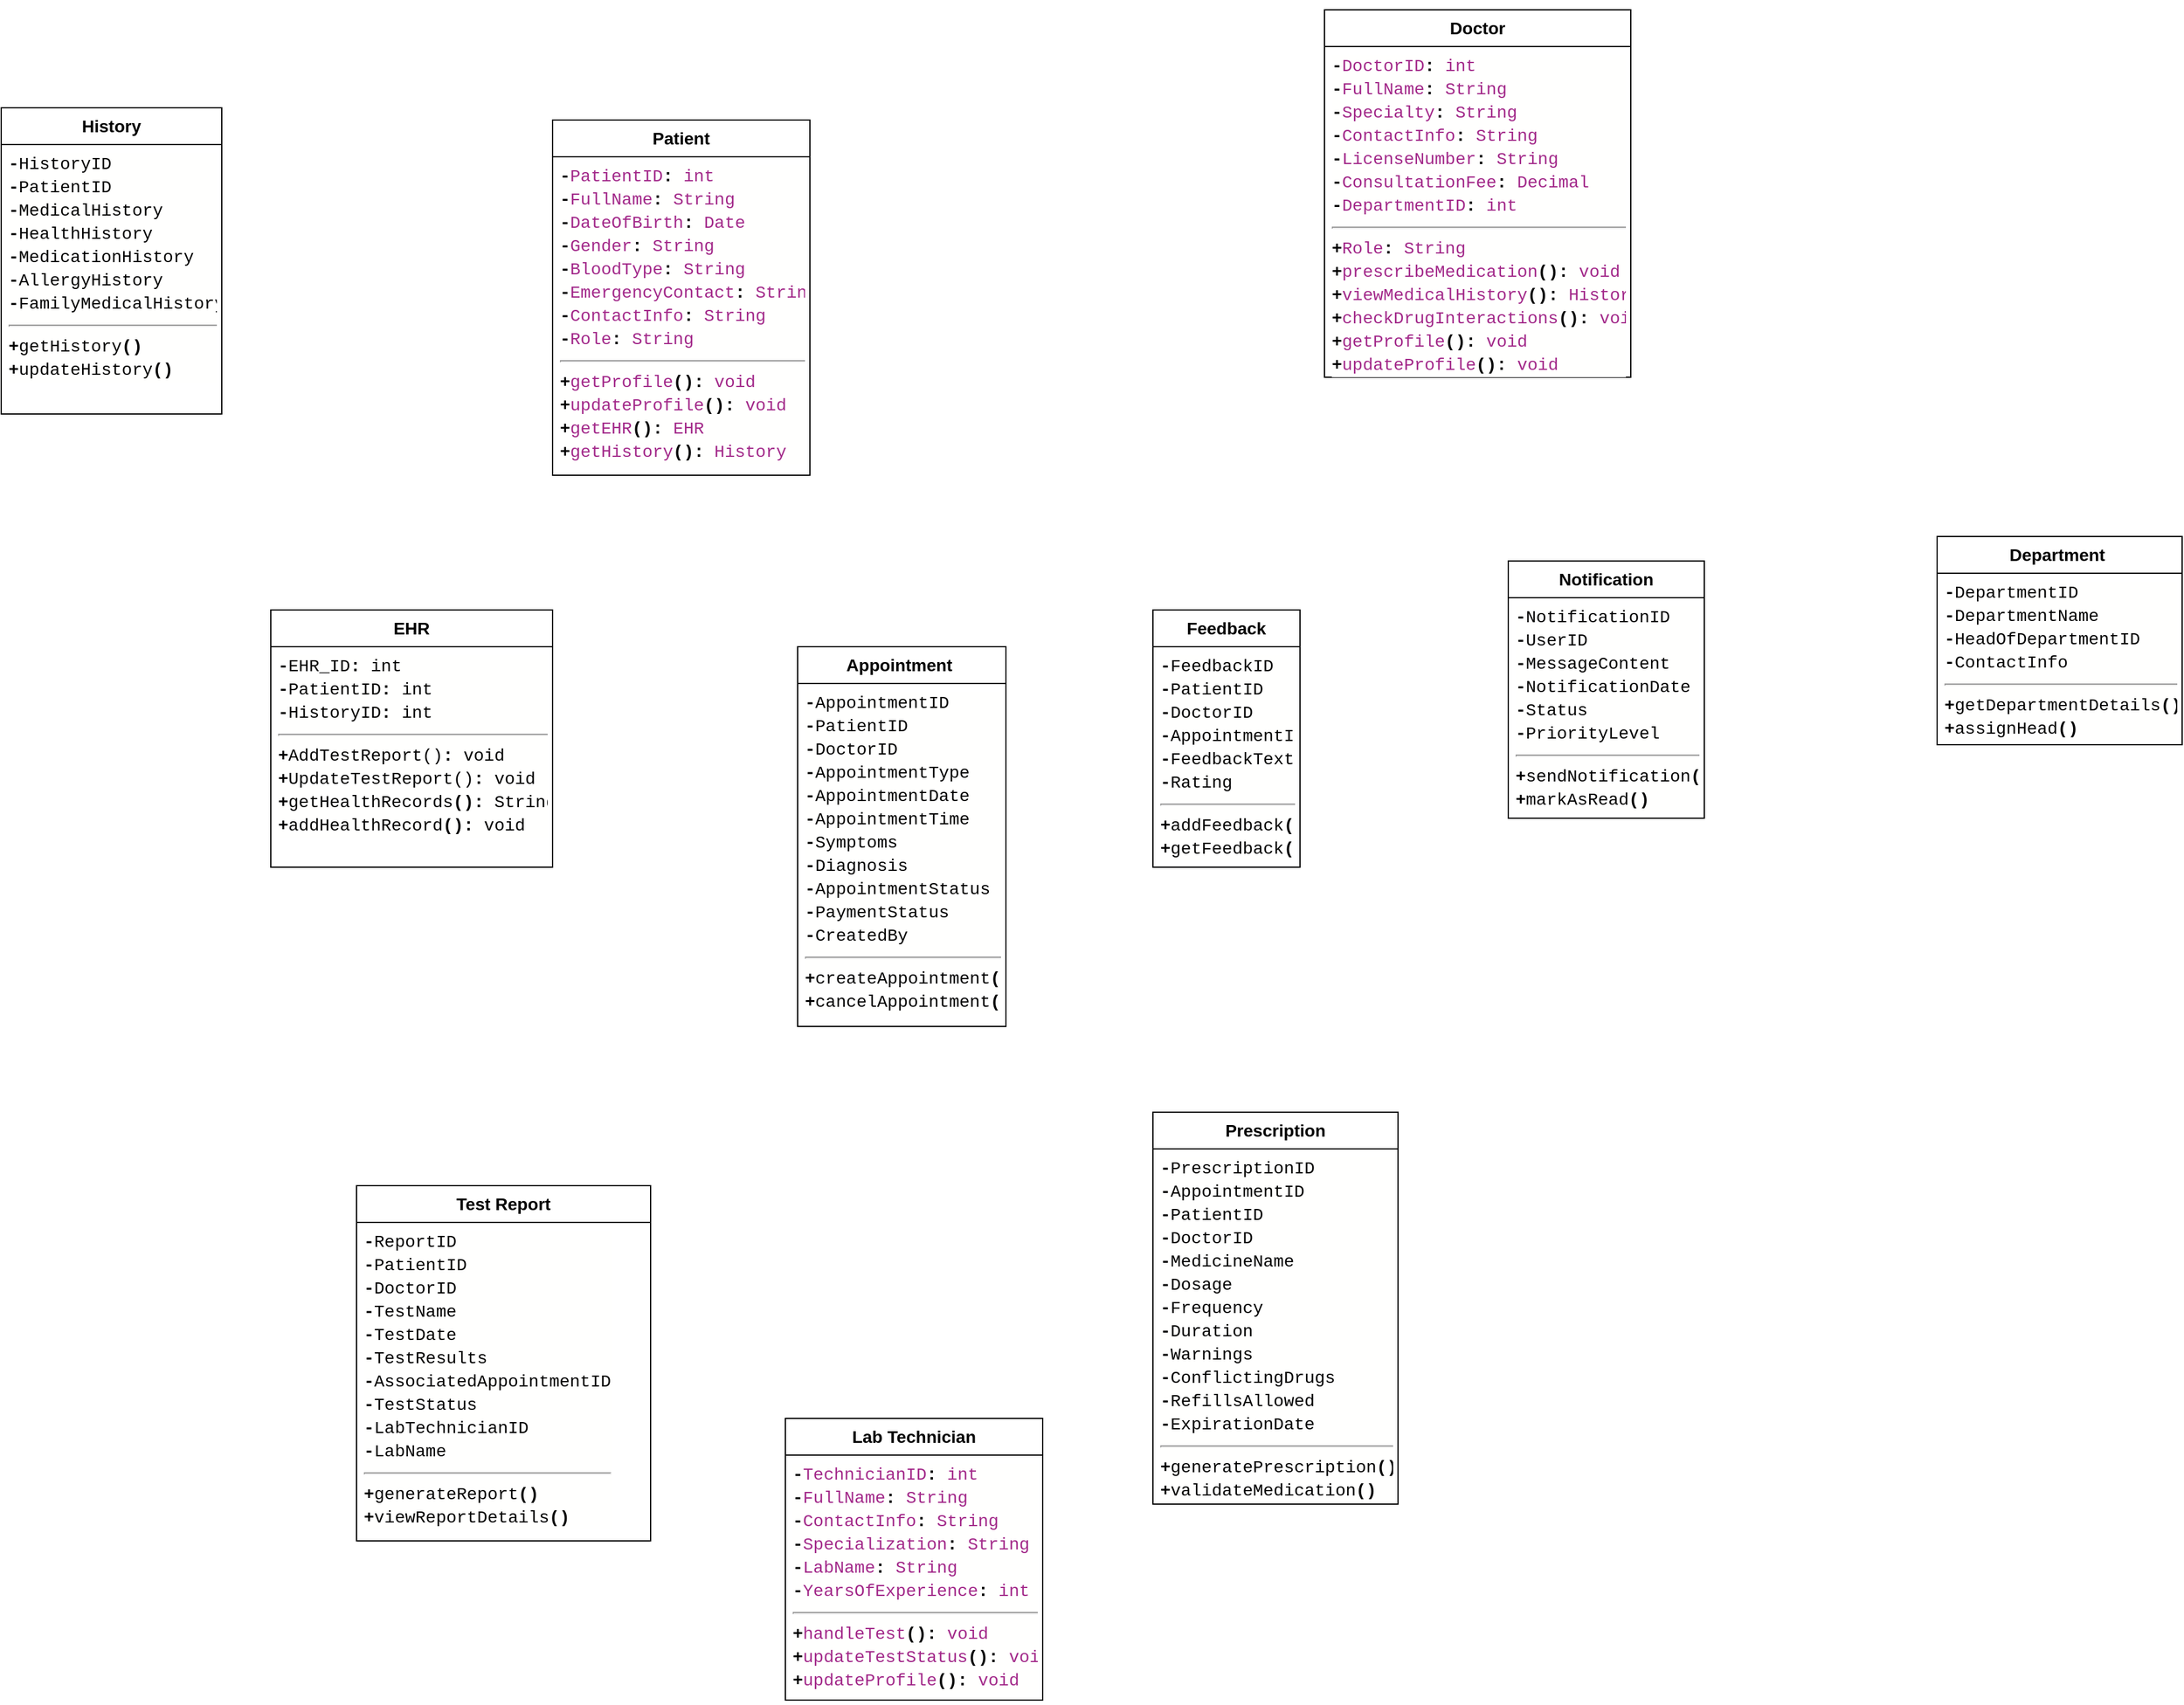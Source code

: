 <mxfile version="25.0.1">
  <diagram id="C5RBs43oDa-KdzZeNtuy" name="Page-1">
    <mxGraphModel dx="1050" dy="574" grid="1" gridSize="10" guides="1" tooltips="1" connect="1" arrows="1" fold="1" page="1" pageScale="1" pageWidth="3300" pageHeight="4681" math="0" shadow="0">
      <root>
        <mxCell id="WIyWlLk6GJQsqaUBKTNV-0" />
        <mxCell id="WIyWlLk6GJQsqaUBKTNV-1" parent="WIyWlLk6GJQsqaUBKTNV-0" />
        <mxCell id="3bDkZ6XuROaeYBq_H3r6-7" value="&lt;h3&gt;Doctor&lt;/h3&gt;" style="swimlane;fontStyle=0;childLayout=stackLayout;horizontal=1;startSize=30;horizontalStack=0;resizeParent=1;resizeParentMax=0;resizeLast=0;collapsible=1;marginBottom=0;whiteSpace=wrap;html=1;" vertex="1" parent="WIyWlLk6GJQsqaUBKTNV-1">
          <mxGeometry x="1290" y="610" width="250" height="300" as="geometry" />
        </mxCell>
        <mxCell id="3bDkZ6XuROaeYBq_H3r6-10" value="&lt;div style=&quot;background-color: rgb(255, 255, 254); font-family: Consolas, &amp;quot;Courier New&amp;quot;, monospace; font-size: 14px; line-height: 19px; white-space: pre;&quot;&gt;&lt;div style=&quot;line-height: 19px;&quot;&gt;&lt;div style=&quot;line-height: 19px;&quot;&gt;&lt;div&gt;&lt;span style=&quot;font-weight: bold;&quot;&gt;-&lt;/span&gt;&lt;span style=&quot;color: #a22889;&quot;&gt;DoctorID&lt;/span&gt;&lt;span style=&quot;font-weight: bold;&quot;&gt;:&lt;/span&gt; &lt;span style=&quot;color: #a22889;&quot;&gt;int&lt;/span&gt;&lt;/div&gt;&lt;div&gt;&lt;span style=&quot;font-weight: bold;&quot;&gt;-&lt;/span&gt;&lt;span style=&quot;color: #a22889;&quot;&gt;FullName&lt;/span&gt;&lt;span style=&quot;font-weight: bold;&quot;&gt;:&lt;/span&gt; &lt;span style=&quot;color: #a22889;&quot;&gt;String&lt;/span&gt;&lt;/div&gt;&lt;div&gt;&lt;span style=&quot;font-weight: bold;&quot;&gt;-&lt;/span&gt;&lt;span style=&quot;color: #a22889;&quot;&gt;Specialty&lt;/span&gt;&lt;span style=&quot;font-weight: bold;&quot;&gt;:&lt;/span&gt; &lt;span style=&quot;color: #a22889;&quot;&gt;String&lt;/span&gt;&lt;/div&gt;&lt;div&gt;&lt;span style=&quot;font-weight: bold;&quot;&gt;-&lt;/span&gt;&lt;span style=&quot;color: #a22889;&quot;&gt;ContactInfo&lt;/span&gt;&lt;span style=&quot;font-weight: bold;&quot;&gt;:&lt;/span&gt; &lt;span style=&quot;color: #a22889;&quot;&gt;String&lt;/span&gt;&lt;/div&gt;&lt;div&gt;&lt;span style=&quot;font-weight: bold;&quot;&gt;-&lt;/span&gt;&lt;span style=&quot;color: #a22889;&quot;&gt;LicenseNumber&lt;/span&gt;&lt;span style=&quot;font-weight: bold;&quot;&gt;:&lt;/span&gt; &lt;span style=&quot;color: #a22889;&quot;&gt;String&lt;/span&gt;&lt;/div&gt;&lt;div&gt;&lt;span style=&quot;font-weight: bold;&quot;&gt;-&lt;/span&gt;&lt;span style=&quot;color: #a22889;&quot;&gt;ConsultationFee&lt;/span&gt;&lt;span style=&quot;font-weight: bold;&quot;&gt;:&lt;/span&gt; &lt;span style=&quot;color: #a22889;&quot;&gt;Decimal&lt;/span&gt;&lt;/div&gt;&lt;div&gt;&lt;span style=&quot;font-weight: bold;&quot;&gt;-&lt;/span&gt;&lt;span style=&quot;color: #a22889;&quot;&gt;DepartmentID&lt;/span&gt;&lt;span style=&quot;font-weight: bold;&quot;&gt;:&lt;/span&gt; &lt;span style=&quot;color: #a22889;&quot;&gt;int&lt;/span&gt;&lt;/div&gt;&lt;hr&gt;&lt;div&gt;&lt;span style=&quot;font-weight: bold;&quot;&gt;+&lt;/span&gt;&lt;span style=&quot;color: #a22889;&quot;&gt;Role&lt;/span&gt;&lt;span style=&quot;font-weight: bold;&quot;&gt;:&lt;/span&gt; &lt;span style=&quot;color: #a22889;&quot;&gt;String&lt;/span&gt;&lt;/div&gt;&lt;div&gt;&lt;span style=&quot;font-weight: bold;&quot;&gt;+&lt;/span&gt;&lt;span style=&quot;color: #a22889;&quot;&gt;prescribeMedication&lt;/span&gt;&lt;span style=&quot;font-weight: bold;&quot;&gt;():&lt;/span&gt; &lt;span style=&quot;color: #a22889;&quot;&gt;void&lt;/span&gt;&lt;/div&gt;&lt;div&gt;&lt;span style=&quot;font-weight: bold;&quot;&gt;+&lt;/span&gt;&lt;span style=&quot;color: #a22889;&quot;&gt;viewMedicalHistory&lt;/span&gt;&lt;span style=&quot;font-weight: bold;&quot;&gt;():&lt;/span&gt; &lt;span style=&quot;color: #a22889;&quot;&gt;History&lt;/span&gt;&lt;/div&gt;&lt;div&gt;&lt;span style=&quot;font-weight: bold;&quot;&gt;+&lt;/span&gt;&lt;span style=&quot;color: #a22889;&quot;&gt;checkDrugInteractions&lt;/span&gt;&lt;span style=&quot;font-weight: bold;&quot;&gt;():&lt;/span&gt; &lt;span style=&quot;color: #a22889;&quot;&gt;void&lt;/span&gt;&lt;/div&gt;&lt;div&gt;&lt;span style=&quot;font-weight: bold;&quot;&gt;+&lt;/span&gt;&lt;span style=&quot;color: #a22889;&quot;&gt;getProfile&lt;/span&gt;&lt;span style=&quot;font-weight: bold;&quot;&gt;():&lt;/span&gt; &lt;span style=&quot;color: #a22889;&quot;&gt;void&lt;/span&gt;&lt;/div&gt;&lt;div&gt;&lt;span style=&quot;font-weight: bold;&quot;&gt;+&lt;/span&gt;&lt;span style=&quot;color: #a22889;&quot;&gt;updateProfile&lt;/span&gt;&lt;span style=&quot;font-weight: bold;&quot;&gt;():&lt;/span&gt; &lt;span style=&quot;color: #a22889;&quot;&gt;void&lt;/span&gt;&lt;/div&gt;&lt;/div&gt;&lt;/div&gt;&lt;/div&gt;" style="text;strokeColor=none;fillColor=none;align=left;verticalAlign=top;spacingLeft=4;spacingRight=4;overflow=hidden;points=[[0,0.5],[1,0.5]];portConstraint=eastwest;rotatable=0;whiteSpace=wrap;html=1;" vertex="1" parent="3bDkZ6XuROaeYBq_H3r6-7">
          <mxGeometry y="30" width="250" height="270" as="geometry" />
        </mxCell>
        <mxCell id="3bDkZ6XuROaeYBq_H3r6-19" value="&lt;h3&gt;Patient&lt;/h3&gt;" style="swimlane;fontStyle=0;childLayout=stackLayout;horizontal=1;startSize=30;horizontalStack=0;resizeParent=1;resizeParentMax=0;resizeLast=0;collapsible=1;marginBottom=0;whiteSpace=wrap;html=1;" vertex="1" parent="WIyWlLk6GJQsqaUBKTNV-1">
          <mxGeometry x="660" y="700" width="210" height="290" as="geometry" />
        </mxCell>
        <mxCell id="3bDkZ6XuROaeYBq_H3r6-20" value="&lt;div style=&quot;background-color: rgb(255, 255, 254); font-family: Consolas, &amp;quot;Courier New&amp;quot;, monospace; font-size: 14px; line-height: 19px; white-space: pre;&quot;&gt;&lt;div style=&quot;line-height: 19px;&quot;&gt;&lt;div style=&quot;line-height: 19px;&quot;&gt;&lt;div style=&quot;line-height: 19px;&quot;&gt;&lt;div&gt;&lt;span style=&quot;font-weight: bold;&quot;&gt;-&lt;/span&gt;&lt;span style=&quot;color: #a22889;&quot;&gt;PatientID&lt;/span&gt;&lt;span style=&quot;font-weight: bold;&quot;&gt;:&lt;/span&gt; &lt;span style=&quot;color: #a22889;&quot;&gt;int&lt;/span&gt;&lt;/div&gt;&lt;div&gt;&lt;span style=&quot;font-weight: bold;&quot;&gt;-&lt;/span&gt;&lt;span style=&quot;color: #a22889;&quot;&gt;FullName&lt;/span&gt;&lt;span style=&quot;font-weight: bold;&quot;&gt;:&lt;/span&gt; &lt;span style=&quot;color: #a22889;&quot;&gt;String&lt;/span&gt;&lt;/div&gt;&lt;div&gt;&lt;span style=&quot;font-weight: bold;&quot;&gt;-&lt;/span&gt;&lt;span style=&quot;color: #a22889;&quot;&gt;DateOfBirth&lt;/span&gt;&lt;span style=&quot;font-weight: bold;&quot;&gt;:&lt;/span&gt; &lt;span style=&quot;color: #a22889;&quot;&gt;Date&lt;/span&gt;&lt;/div&gt;&lt;div&gt;&lt;span style=&quot;font-weight: bold;&quot;&gt;-&lt;/span&gt;&lt;span style=&quot;color: #a22889;&quot;&gt;Gender&lt;/span&gt;&lt;span style=&quot;font-weight: bold;&quot;&gt;:&lt;/span&gt; &lt;span style=&quot;color: #a22889;&quot;&gt;String&lt;/span&gt;&lt;/div&gt;&lt;div&gt;&lt;span style=&quot;font-weight: bold;&quot;&gt;-&lt;/span&gt;&lt;span style=&quot;color: #a22889;&quot;&gt;BloodType&lt;/span&gt;&lt;span style=&quot;font-weight: bold;&quot;&gt;:&lt;/span&gt; &lt;span style=&quot;color: #a22889;&quot;&gt;String&lt;/span&gt;&lt;/div&gt;&lt;div&gt;&lt;span style=&quot;font-weight: bold;&quot;&gt;-&lt;/span&gt;&lt;span style=&quot;color: #a22889;&quot;&gt;EmergencyContact&lt;/span&gt;&lt;span style=&quot;font-weight: bold;&quot;&gt;:&lt;/span&gt; &lt;span style=&quot;color: #a22889;&quot;&gt;String&lt;/span&gt;&lt;/div&gt;&lt;div&gt;&lt;span style=&quot;font-weight: bold;&quot;&gt;-&lt;/span&gt;&lt;span style=&quot;color: #a22889;&quot;&gt;ContactInfo&lt;/span&gt;&lt;span style=&quot;font-weight: bold;&quot;&gt;:&lt;/span&gt; &lt;span style=&quot;color: #a22889;&quot;&gt;String&lt;/span&gt;&lt;/div&gt;&lt;div&gt;&lt;span style=&quot;font-weight: bold;&quot;&gt;-&lt;/span&gt;&lt;span style=&quot;color: #a22889;&quot;&gt;Role&lt;/span&gt;&lt;span style=&quot;font-weight: bold;&quot;&gt;:&lt;/span&gt; &lt;span style=&quot;color: #a22889;&quot;&gt;String&lt;/span&gt;&lt;/div&gt;&lt;hr&gt;&lt;div&gt;&lt;span style=&quot;font-weight: bold;&quot;&gt;+&lt;/span&gt;&lt;span style=&quot;color: #a22889;&quot;&gt;getProfile&lt;/span&gt;&lt;span style=&quot;font-weight: bold;&quot;&gt;():&lt;/span&gt; &lt;span style=&quot;color: #a22889;&quot;&gt;void&lt;/span&gt;&lt;/div&gt;&lt;div&gt;&lt;span style=&quot;font-weight: bold;&quot;&gt;+&lt;/span&gt;&lt;span style=&quot;color: #a22889;&quot;&gt;updateProfile&lt;/span&gt;&lt;span style=&quot;font-weight: bold;&quot;&gt;():&lt;/span&gt; &lt;span style=&quot;color: #a22889;&quot;&gt;void&lt;/span&gt;&lt;/div&gt;&lt;div&gt;&lt;span style=&quot;font-weight: bold;&quot;&gt;+&lt;/span&gt;&lt;span style=&quot;color: #a22889;&quot;&gt;getEHR&lt;/span&gt;&lt;span style=&quot;font-weight: bold;&quot;&gt;():&lt;/span&gt; &lt;span style=&quot;color: #a22889;&quot;&gt;EHR&lt;/span&gt;&lt;/div&gt;&lt;div&gt;&lt;span style=&quot;font-weight: bold;&quot;&gt;+&lt;/span&gt;&lt;span style=&quot;color: #a22889;&quot;&gt;getHistory&lt;/span&gt;&lt;span style=&quot;font-weight: bold;&quot;&gt;():&lt;/span&gt; &lt;span style=&quot;color: #a22889;&quot;&gt;History&lt;/span&gt;&lt;/div&gt;&lt;/div&gt;&lt;/div&gt;&lt;/div&gt;&lt;/div&gt;" style="text;strokeColor=none;fillColor=none;align=left;verticalAlign=top;spacingLeft=4;spacingRight=4;overflow=hidden;points=[[0,0.5],[1,0.5]];portConstraint=eastwest;rotatable=0;whiteSpace=wrap;html=1;" vertex="1" parent="3bDkZ6XuROaeYBq_H3r6-19">
          <mxGeometry y="30" width="210" height="260" as="geometry" />
        </mxCell>
        <mxCell id="3bDkZ6XuROaeYBq_H3r6-21" value="&lt;h3&gt;Appointment&amp;nbsp;&lt;/h3&gt;" style="swimlane;fontStyle=0;childLayout=stackLayout;horizontal=1;startSize=30;horizontalStack=0;resizeParent=1;resizeParentMax=0;resizeLast=0;collapsible=1;marginBottom=0;whiteSpace=wrap;html=1;" vertex="1" parent="WIyWlLk6GJQsqaUBKTNV-1">
          <mxGeometry x="860" y="1130" width="170" height="310" as="geometry" />
        </mxCell>
        <mxCell id="3bDkZ6XuROaeYBq_H3r6-22" value="&lt;div style=&quot;background-color: rgb(255, 255, 254); font-family: Consolas, &amp;quot;Courier New&amp;quot;, monospace; font-size: 14px; line-height: 19px; white-space: pre;&quot;&gt;&lt;div style=&quot;line-height: 19px;&quot;&gt;&lt;div style=&quot;line-height: 19px;&quot;&gt;&lt;div&gt;&lt;span style=&quot;font-weight: bold;&quot;&gt;-&lt;/span&gt;AppointmentID&lt;/div&gt;&lt;div&gt;&lt;span style=&quot;font-weight: bold;&quot;&gt;-&lt;/span&gt;PatientID&lt;/div&gt;&lt;div&gt;&lt;span style=&quot;font-weight: bold;&quot;&gt;-&lt;/span&gt;DoctorID&lt;/div&gt;&lt;div&gt;&lt;span style=&quot;font-weight: bold;&quot;&gt;-&lt;/span&gt;AppointmentType&lt;/div&gt;&lt;div&gt;&lt;span style=&quot;font-weight: bold;&quot;&gt;-&lt;/span&gt;AppointmentDate&lt;/div&gt;&lt;div&gt;&lt;span style=&quot;font-weight: bold;&quot;&gt;-&lt;/span&gt;AppointmentTime&lt;/div&gt;&lt;div&gt;&lt;span style=&quot;font-weight: bold;&quot;&gt;-&lt;/span&gt;Symptoms&lt;/div&gt;&lt;div&gt;&lt;span style=&quot;font-weight: bold;&quot;&gt;-&lt;/span&gt;Diagnosis&lt;/div&gt;&lt;div&gt;&lt;span style=&quot;font-weight: bold;&quot;&gt;-&lt;/span&gt;AppointmentStatus&lt;/div&gt;&lt;div&gt;&lt;span style=&quot;font-weight: bold;&quot;&gt;-&lt;/span&gt;PaymentStatus&lt;/div&gt;&lt;div&gt;&lt;span style=&quot;font-weight: bold;&quot;&gt;-&lt;/span&gt;CreatedBy&lt;/div&gt;&lt;hr&gt;&lt;div&gt;&lt;span style=&quot;font-weight: bold;&quot;&gt;+&lt;/span&gt;createAppointment&lt;span style=&quot;font-weight: bold;&quot;&gt;()&lt;/span&gt;&lt;/div&gt;&lt;div&gt;&lt;span style=&quot;font-weight: bold;&quot;&gt;+&lt;/span&gt;cancelAppointment&lt;span style=&quot;font-weight: bold;&quot;&gt;()&lt;/span&gt;&lt;/div&gt;&lt;/div&gt;&lt;/div&gt;&lt;/div&gt;" style="text;strokeColor=none;fillColor=none;align=left;verticalAlign=top;spacingLeft=4;spacingRight=4;overflow=hidden;points=[[0,0.5],[1,0.5]];portConstraint=eastwest;rotatable=0;whiteSpace=wrap;html=1;" vertex="1" parent="3bDkZ6XuROaeYBq_H3r6-21">
          <mxGeometry y="30" width="170" height="280" as="geometry" />
        </mxCell>
        <mxCell id="3bDkZ6XuROaeYBq_H3r6-23" value="&lt;h3&gt;&lt;b&gt;Prescription&lt;/b&gt;&lt;/h3&gt;" style="swimlane;fontStyle=0;childLayout=stackLayout;horizontal=1;startSize=30;horizontalStack=0;resizeParent=1;resizeParentMax=0;resizeLast=0;collapsible=1;marginBottom=0;whiteSpace=wrap;html=1;" vertex="1" parent="WIyWlLk6GJQsqaUBKTNV-1">
          <mxGeometry x="1150" y="1510" width="200" height="320" as="geometry" />
        </mxCell>
        <mxCell id="3bDkZ6XuROaeYBq_H3r6-24" value="&lt;div style=&quot;background-color: rgb(255, 255, 254); font-family: Consolas, &amp;quot;Courier New&amp;quot;, monospace; font-size: 14px; line-height: 19px; white-space: pre;&quot;&gt;&lt;div style=&quot;line-height: 19px;&quot;&gt;&lt;div style=&quot;line-height: 19px;&quot;&gt;&lt;div&gt;&lt;span style=&quot;font-weight: bold;&quot;&gt;-&lt;/span&gt;PrescriptionID&lt;/div&gt;&lt;div&gt;&lt;span style=&quot;font-weight: bold;&quot;&gt;-&lt;/span&gt;AppointmentID&lt;/div&gt;&lt;div&gt;&lt;span style=&quot;font-weight: bold;&quot;&gt;-&lt;/span&gt;PatientID&lt;/div&gt;&lt;div&gt;&lt;span style=&quot;font-weight: bold;&quot;&gt;-&lt;/span&gt;DoctorID&lt;/div&gt;&lt;div&gt;&lt;span style=&quot;font-weight: bold;&quot;&gt;-&lt;/span&gt;MedicineName&lt;/div&gt;&lt;div&gt;&lt;span style=&quot;font-weight: bold;&quot;&gt;-&lt;/span&gt;Dosage&lt;/div&gt;&lt;div&gt;&lt;span style=&quot;font-weight: bold;&quot;&gt;-&lt;/span&gt;Frequency&lt;/div&gt;&lt;div&gt;&lt;span style=&quot;font-weight: bold;&quot;&gt;-&lt;/span&gt;Duration&lt;/div&gt;&lt;div&gt;&lt;span style=&quot;font-weight: bold;&quot;&gt;-&lt;/span&gt;Warnings&lt;/div&gt;&lt;div&gt;&lt;span style=&quot;font-weight: bold;&quot;&gt;-&lt;/span&gt;ConflictingDrugs&lt;/div&gt;&lt;div&gt;&lt;span style=&quot;font-weight: bold;&quot;&gt;-&lt;/span&gt;RefillsAllowed&lt;/div&gt;&lt;div&gt;&lt;span style=&quot;font-weight: bold;&quot;&gt;-&lt;/span&gt;ExpirationDate&lt;/div&gt;&lt;hr&gt;&lt;div&gt;&lt;span style=&quot;font-weight: bold;&quot;&gt;+&lt;/span&gt;generatePrescription&lt;span style=&quot;font-weight: bold;&quot;&gt;()&lt;/span&gt;&lt;/div&gt;&lt;div&gt;&lt;span style=&quot;font-weight: bold;&quot;&gt;+&lt;/span&gt;validateMedication&lt;span style=&quot;font-weight: bold;&quot;&gt;()&lt;/span&gt;&lt;/div&gt;&lt;/div&gt;&lt;/div&gt;&lt;/div&gt;" style="text;strokeColor=none;fillColor=none;align=left;verticalAlign=top;spacingLeft=4;spacingRight=4;overflow=hidden;points=[[0,0.5],[1,0.5]];portConstraint=eastwest;rotatable=0;whiteSpace=wrap;html=1;" vertex="1" parent="3bDkZ6XuROaeYBq_H3r6-23">
          <mxGeometry y="30" width="200" height="290" as="geometry" />
        </mxCell>
        <mxCell id="3bDkZ6XuROaeYBq_H3r6-27" value="&lt;h3&gt;Lab Technician&lt;/h3&gt;" style="swimlane;fontStyle=0;childLayout=stackLayout;horizontal=1;startSize=30;horizontalStack=0;resizeParent=1;resizeParentMax=0;resizeLast=0;collapsible=1;marginBottom=0;whiteSpace=wrap;html=1;" vertex="1" parent="WIyWlLk6GJQsqaUBKTNV-1">
          <mxGeometry x="850" y="1760" width="210" height="230" as="geometry" />
        </mxCell>
        <mxCell id="3bDkZ6XuROaeYBq_H3r6-28" value="&lt;div style=&quot;background-color: rgb(255, 255, 254); font-family: Consolas, &amp;quot;Courier New&amp;quot;, monospace; font-size: 14px; line-height: 19px; white-space: pre;&quot;&gt;&lt;div style=&quot;line-height: 19px;&quot;&gt;&lt;div style=&quot;line-height: 19px;&quot;&gt;&lt;div style=&quot;line-height: 19px;&quot;&gt;&lt;div style=&quot;line-height: 19px;&quot;&gt;&lt;div&gt;&lt;span style=&quot;font-weight: bold;&quot;&gt;-&lt;/span&gt;&lt;span style=&quot;color: #a22889;&quot;&gt;TechnicianID&lt;/span&gt;&lt;span style=&quot;font-weight: bold;&quot;&gt;:&lt;/span&gt; &lt;span style=&quot;color: #a22889;&quot;&gt;int&lt;/span&gt;&lt;/div&gt;&lt;div&gt;&lt;span style=&quot;font-weight: bold;&quot;&gt;-&lt;/span&gt;&lt;span style=&quot;color: #a22889;&quot;&gt;FullName&lt;/span&gt;&lt;span style=&quot;font-weight: bold;&quot;&gt;:&lt;/span&gt; &lt;span style=&quot;color: #a22889;&quot;&gt;String&lt;/span&gt;&lt;/div&gt;&lt;div&gt;&lt;span style=&quot;font-weight: bold;&quot;&gt;-&lt;/span&gt;&lt;span style=&quot;color: #a22889;&quot;&gt;ContactInfo&lt;/span&gt;&lt;span style=&quot;font-weight: bold;&quot;&gt;:&lt;/span&gt; &lt;span style=&quot;color: #a22889;&quot;&gt;String&lt;/span&gt;&lt;/div&gt;&lt;div&gt;&lt;span style=&quot;font-weight: bold;&quot;&gt;-&lt;/span&gt;&lt;span style=&quot;color: #a22889;&quot;&gt;Specialization&lt;/span&gt;&lt;span style=&quot;font-weight: bold;&quot;&gt;:&lt;/span&gt; &lt;span style=&quot;color: #a22889;&quot;&gt;String&lt;/span&gt;&lt;/div&gt;&lt;div&gt;&lt;span style=&quot;font-weight: bold;&quot;&gt;-&lt;/span&gt;&lt;span style=&quot;color: #a22889;&quot;&gt;LabName&lt;/span&gt;&lt;span style=&quot;font-weight: bold;&quot;&gt;:&lt;/span&gt; &lt;span style=&quot;color: #a22889;&quot;&gt;String&lt;/span&gt;&lt;/div&gt;&lt;div&gt;&lt;span style=&quot;font-weight: bold;&quot;&gt;-&lt;/span&gt;&lt;span style=&quot;color: #a22889;&quot;&gt;YearsOfExperience&lt;/span&gt;&lt;span style=&quot;font-weight: bold;&quot;&gt;:&lt;/span&gt; &lt;span style=&quot;color: #a22889;&quot;&gt;int&lt;/span&gt;&lt;/div&gt;&lt;hr&gt;&lt;div&gt;&lt;span style=&quot;font-weight: bold;&quot;&gt;+&lt;/span&gt;&lt;span style=&quot;color: #a22889;&quot;&gt;handleTest&lt;/span&gt;&lt;span style=&quot;font-weight: bold;&quot;&gt;():&lt;/span&gt; &lt;span style=&quot;color: #a22889;&quot;&gt;void&lt;/span&gt;&lt;/div&gt;&lt;div&gt;&lt;span style=&quot;font-weight: bold;&quot;&gt;+&lt;/span&gt;&lt;span style=&quot;color: #a22889;&quot;&gt;updateTestStatus&lt;/span&gt;&lt;span style=&quot;font-weight: bold;&quot;&gt;():&lt;/span&gt; &lt;span style=&quot;color: #a22889;&quot;&gt;void&lt;/span&gt;&lt;/div&gt;&lt;div&gt;&lt;span style=&quot;font-weight: bold;&quot;&gt;+&lt;/span&gt;&lt;span style=&quot;color: #a22889;&quot;&gt;updateProfile&lt;/span&gt;&lt;span style=&quot;font-weight: bold;&quot;&gt;():&lt;/span&gt; &lt;span style=&quot;color: #a22889;&quot;&gt;void&lt;/span&gt;&lt;/div&gt;&lt;/div&gt;&lt;/div&gt;&lt;/div&gt;&lt;/div&gt;&lt;/div&gt;" style="text;strokeColor=none;fillColor=none;align=left;verticalAlign=top;spacingLeft=4;spacingRight=4;overflow=hidden;points=[[0,0.5],[1,0.5]];portConstraint=eastwest;rotatable=0;whiteSpace=wrap;html=1;" vertex="1" parent="3bDkZ6XuROaeYBq_H3r6-27">
          <mxGeometry y="30" width="210" height="200" as="geometry" />
        </mxCell>
        <mxCell id="3bDkZ6XuROaeYBq_H3r6-29" value="&lt;h3&gt;&lt;b&gt;Test Report&lt;/b&gt;&lt;/h3&gt;" style="swimlane;fontStyle=0;childLayout=stackLayout;horizontal=1;startSize=30;horizontalStack=0;resizeParent=1;resizeParentMax=0;resizeLast=0;collapsible=1;marginBottom=0;whiteSpace=wrap;html=1;" vertex="1" parent="WIyWlLk6GJQsqaUBKTNV-1">
          <mxGeometry x="500" y="1570" width="240" height="290" as="geometry" />
        </mxCell>
        <mxCell id="3bDkZ6XuROaeYBq_H3r6-30" value="&lt;div style=&quot;background-color: rgb(255, 255, 254); font-family: Consolas, &amp;quot;Courier New&amp;quot;, monospace; font-size: 14px; line-height: 19px; white-space: pre;&quot;&gt;&lt;div style=&quot;line-height: 19px;&quot;&gt;&lt;div style=&quot;line-height: 19px;&quot;&gt;&lt;div style=&quot;line-height: 19px;&quot;&gt;&lt;div&gt;&lt;span style=&quot;font-weight: bold;&quot;&gt;-&lt;/span&gt;ReportID&lt;/div&gt;&lt;div&gt;&lt;span style=&quot;font-weight: bold;&quot;&gt;-&lt;/span&gt;PatientID&lt;/div&gt;&lt;div&gt;&lt;span style=&quot;font-weight: bold;&quot;&gt;-&lt;/span&gt;DoctorID&lt;/div&gt;&lt;div&gt;&lt;span style=&quot;font-weight: bold;&quot;&gt;-&lt;/span&gt;TestName&lt;/div&gt;&lt;div&gt;&lt;span style=&quot;font-weight: bold;&quot;&gt;-&lt;/span&gt;TestDate&lt;/div&gt;&lt;div&gt;&lt;span style=&quot;font-weight: bold;&quot;&gt;-&lt;/span&gt;TestResults&lt;/div&gt;&lt;div&gt;&lt;span style=&quot;font-weight: bold;&quot;&gt;-&lt;/span&gt;AssociatedAppointmentID&lt;/div&gt;&lt;div&gt;&lt;span style=&quot;font-weight: bold;&quot;&gt;-&lt;/span&gt;TestStatus&lt;/div&gt;&lt;div&gt;&lt;span style=&quot;font-weight: bold;&quot;&gt;-&lt;/span&gt;LabTechnicianID&lt;/div&gt;&lt;div&gt;&lt;span style=&quot;font-weight: bold;&quot;&gt;-&lt;/span&gt;LabName&lt;/div&gt;&lt;hr&gt;&lt;div&gt;&lt;span style=&quot;font-weight: bold;&quot;&gt;+&lt;/span&gt;generateReport&lt;span style=&quot;font-weight: bold;&quot;&gt;()&lt;/span&gt;&lt;/div&gt;&lt;div&gt;&lt;span style=&quot;font-weight: bold;&quot;&gt;+&lt;/span&gt;viewReportDetails&lt;span style=&quot;font-weight: bold;&quot;&gt;()&lt;/span&gt;&lt;/div&gt;&lt;/div&gt;&lt;/div&gt;&lt;/div&gt;&lt;/div&gt;" style="text;strokeColor=none;fillColor=none;align=left;verticalAlign=top;spacingLeft=4;spacingRight=4;overflow=hidden;points=[[0,0.5],[1,0.5]];portConstraint=eastwest;rotatable=0;whiteSpace=wrap;html=1;" vertex="1" parent="3bDkZ6XuROaeYBq_H3r6-29">
          <mxGeometry y="30" width="240" height="260" as="geometry" />
        </mxCell>
        <mxCell id="3bDkZ6XuROaeYBq_H3r6-31" value="&lt;h3&gt;Notification&lt;/h3&gt;" style="swimlane;fontStyle=0;childLayout=stackLayout;horizontal=1;startSize=30;horizontalStack=0;resizeParent=1;resizeParentMax=0;resizeLast=0;collapsible=1;marginBottom=0;whiteSpace=wrap;html=1;" vertex="1" parent="WIyWlLk6GJQsqaUBKTNV-1">
          <mxGeometry x="1440" y="1060" width="160" height="210" as="geometry" />
        </mxCell>
        <mxCell id="3bDkZ6XuROaeYBq_H3r6-32" value="&lt;div style=&quot;background-color: rgb(255, 255, 254); font-family: Consolas, &amp;quot;Courier New&amp;quot;, monospace; font-size: 14px; line-height: 19px; white-space: pre;&quot;&gt;&lt;div style=&quot;line-height: 19px;&quot;&gt;&lt;div&gt;&lt;span style=&quot;font-weight: bold;&quot;&gt;-&lt;/span&gt;NotificationID&lt;/div&gt;&lt;div&gt;&lt;span style=&quot;font-weight: bold;&quot;&gt;-&lt;/span&gt;UserID&lt;/div&gt;&lt;div&gt;&lt;span style=&quot;font-weight: bold;&quot;&gt;-&lt;/span&gt;MessageContent&lt;/div&gt;&lt;div&gt;&lt;span style=&quot;font-weight: bold;&quot;&gt;-&lt;/span&gt;NotificationDate&lt;/div&gt;&lt;div&gt;&lt;span style=&quot;font-weight: bold;&quot;&gt;-&lt;/span&gt;Status&lt;/div&gt;&lt;div&gt;&lt;span style=&quot;font-weight: bold;&quot;&gt;-&lt;/span&gt;PriorityLevel&lt;/div&gt;&lt;hr&gt;&lt;div&gt;&lt;span style=&quot;font-weight: bold;&quot;&gt;+&lt;/span&gt;sendNotification&lt;span style=&quot;font-weight: bold;&quot;&gt;()&lt;/span&gt;&lt;/div&gt;&lt;div&gt;&lt;span style=&quot;font-weight: bold;&quot;&gt;+&lt;/span&gt;markAsRead&lt;span style=&quot;font-weight: bold;&quot;&gt;()&lt;/span&gt;&lt;/div&gt;&lt;/div&gt;&lt;/div&gt;" style="text;strokeColor=none;fillColor=none;align=left;verticalAlign=top;spacingLeft=4;spacingRight=4;overflow=hidden;points=[[0,0.5],[1,0.5]];portConstraint=eastwest;rotatable=0;whiteSpace=wrap;html=1;" vertex="1" parent="3bDkZ6XuROaeYBq_H3r6-31">
          <mxGeometry y="30" width="160" height="180" as="geometry" />
        </mxCell>
        <mxCell id="3bDkZ6XuROaeYBq_H3r6-33" value="&lt;h3&gt;Feedback&lt;/h3&gt;" style="swimlane;fontStyle=0;childLayout=stackLayout;horizontal=1;startSize=30;horizontalStack=0;resizeParent=1;resizeParentMax=0;resizeLast=0;collapsible=1;marginBottom=0;whiteSpace=wrap;html=1;" vertex="1" parent="WIyWlLk6GJQsqaUBKTNV-1">
          <mxGeometry x="1150" y="1100" width="120" height="210" as="geometry" />
        </mxCell>
        <mxCell id="3bDkZ6XuROaeYBq_H3r6-34" value="&lt;div style=&quot;background-color: rgb(255, 255, 254); font-family: Consolas, &amp;quot;Courier New&amp;quot;, monospace; font-size: 14px; line-height: 19px; white-space: pre;&quot;&gt;&lt;div style=&quot;line-height: 19px;&quot;&gt;&lt;div style=&quot;line-height: 19px;&quot;&gt;&lt;div&gt;&lt;span style=&quot;font-weight: bold;&quot;&gt;-&lt;/span&gt;FeedbackID&lt;/div&gt;&lt;div&gt;&lt;span style=&quot;font-weight: bold;&quot;&gt;-&lt;/span&gt;PatientID&lt;/div&gt;&lt;div&gt;&lt;span style=&quot;font-weight: bold;&quot;&gt;-&lt;/span&gt;DoctorID&lt;/div&gt;&lt;div&gt;&lt;span style=&quot;font-weight: bold;&quot;&gt;-&lt;/span&gt;AppointmentID&lt;/div&gt;&lt;div&gt;&lt;span style=&quot;font-weight: bold;&quot;&gt;-&lt;/span&gt;FeedbackText&lt;/div&gt;&lt;div&gt;&lt;span style=&quot;font-weight: bold;&quot;&gt;-&lt;/span&gt;Rating&lt;/div&gt;&lt;hr&gt;&lt;div&gt;&lt;span style=&quot;font-weight: bold;&quot;&gt;+&lt;/span&gt;addFeedback&lt;span style=&quot;font-weight: bold;&quot;&gt;()&lt;/span&gt;&lt;/div&gt;&lt;div&gt;&lt;span style=&quot;font-weight: bold;&quot;&gt;+&lt;/span&gt;getFeedback&lt;span style=&quot;font-weight: bold;&quot;&gt;()&lt;/span&gt;&lt;/div&gt;&lt;/div&gt;&lt;/div&gt;&lt;/div&gt;" style="text;strokeColor=none;fillColor=none;align=left;verticalAlign=top;spacingLeft=4;spacingRight=4;overflow=hidden;points=[[0,0.5],[1,0.5]];portConstraint=eastwest;rotatable=0;whiteSpace=wrap;html=1;" vertex="1" parent="3bDkZ6XuROaeYBq_H3r6-33">
          <mxGeometry y="30" width="120" height="180" as="geometry" />
        </mxCell>
        <mxCell id="3bDkZ6XuROaeYBq_H3r6-35" value="&lt;h3&gt;EHR&lt;/h3&gt;" style="swimlane;fontStyle=0;childLayout=stackLayout;horizontal=1;startSize=30;horizontalStack=0;resizeParent=1;resizeParentMax=0;resizeLast=0;collapsible=1;marginBottom=0;whiteSpace=wrap;html=1;" vertex="1" parent="WIyWlLk6GJQsqaUBKTNV-1">
          <mxGeometry x="430" y="1100" width="230" height="210" as="geometry" />
        </mxCell>
        <mxCell id="3bDkZ6XuROaeYBq_H3r6-36" value="&lt;div style=&quot;background-color: rgb(255, 255, 254); font-family: Consolas, &amp;quot;Courier New&amp;quot;, monospace; font-size: 14px; line-height: 19px; white-space: pre;&quot;&gt;&lt;div style=&quot;line-height: 19px;&quot;&gt;&lt;div style=&quot;line-height: 19px;&quot;&gt;&lt;div&gt;&lt;span style=&quot;font-weight: bold;&quot;&gt;-&lt;/span&gt;EHR_ID&lt;span style=&quot;font-weight: bold;&quot;&gt;:&lt;/span&gt; int&lt;/div&gt;&lt;div&gt;&lt;span style=&quot;font-weight: bold;&quot;&gt;-&lt;/span&gt;PatientID&lt;span style=&quot;font-weight: bold;&quot;&gt;:&lt;/span&gt; int&lt;/div&gt;&lt;div&gt;&lt;span style=&quot;font-weight: bold;&quot;&gt;-&lt;/span&gt;HistoryID&lt;span style=&quot;font-weight: bold;&quot;&gt;:&lt;/span&gt; int&lt;/div&gt;&lt;hr&gt;&lt;div&gt;&lt;span style=&quot;font-weight: 700;&quot;&gt;+&lt;/span&gt;AddTestReport()&lt;span style=&quot;font-weight: bold;&quot;&gt;:&lt;/span&gt; void&lt;/div&gt;&lt;div&gt;&lt;span style=&quot;font-weight: 700;&quot;&gt;+&lt;/span&gt;UpdateTestReport()&lt;span style=&quot;font-weight: bold;&quot;&gt;:&lt;/span&gt; void&lt;/div&gt;&lt;div&gt;&lt;span style=&quot;font-weight: bold;&quot;&gt;+&lt;/span&gt;getHealthRecords&lt;span style=&quot;font-weight: bold;&quot;&gt;():&lt;/span&gt; String&lt;/div&gt;&lt;div&gt;&lt;span style=&quot;font-weight: bold;&quot;&gt;+&lt;/span&gt;addHealthRecord&lt;span style=&quot;font-weight: bold;&quot;&gt;():&lt;/span&gt; void&lt;/div&gt;&lt;/div&gt;&lt;/div&gt;&lt;/div&gt;" style="text;strokeColor=none;fillColor=none;align=left;verticalAlign=top;spacingLeft=4;spacingRight=4;overflow=hidden;points=[[0,0.5],[1,0.5]];portConstraint=eastwest;rotatable=0;whiteSpace=wrap;html=1;" vertex="1" parent="3bDkZ6XuROaeYBq_H3r6-35">
          <mxGeometry y="30" width="230" height="180" as="geometry" />
        </mxCell>
        <mxCell id="3bDkZ6XuROaeYBq_H3r6-37" value="&lt;h3&gt;Department&amp;nbsp;&lt;/h3&gt;" style="swimlane;fontStyle=0;childLayout=stackLayout;horizontal=1;startSize=30;horizontalStack=0;resizeParent=1;resizeParentMax=0;resizeLast=0;collapsible=1;marginBottom=0;whiteSpace=wrap;html=1;" vertex="1" parent="WIyWlLk6GJQsqaUBKTNV-1">
          <mxGeometry x="1790" y="1040" width="200" height="170" as="geometry" />
        </mxCell>
        <mxCell id="3bDkZ6XuROaeYBq_H3r6-38" value="&lt;div style=&quot;background-color: rgb(255, 255, 254); font-family: Consolas, &amp;quot;Courier New&amp;quot;, monospace; font-size: 14px; line-height: 19px; white-space: pre;&quot;&gt;&lt;div style=&quot;line-height: 19px;&quot;&gt;&lt;div style=&quot;line-height: 19px;&quot;&gt;&lt;div&gt;&lt;span style=&quot;font-weight: bold;&quot;&gt;-&lt;/span&gt;DepartmentID&lt;/div&gt;&lt;div&gt;&lt;span style=&quot;font-weight: bold;&quot;&gt;-&lt;/span&gt;DepartmentName&lt;/div&gt;&lt;div&gt;&lt;span style=&quot;font-weight: bold;&quot;&gt;-&lt;/span&gt;HeadOfDepartmentID&lt;/div&gt;&lt;div&gt;&lt;span style=&quot;font-weight: bold;&quot;&gt;-&lt;/span&gt;ContactInfo&lt;/div&gt;&lt;hr&gt;&lt;div&gt;&lt;span style=&quot;font-weight: bold;&quot;&gt;+&lt;/span&gt;getDepartmentDetails&lt;span style=&quot;font-weight: bold;&quot;&gt;()&lt;/span&gt;&lt;/div&gt;&lt;div&gt;&lt;span style=&quot;font-weight: bold;&quot;&gt;+&lt;/span&gt;assignHead&lt;span style=&quot;font-weight: bold;&quot;&gt;()&lt;/span&gt;&lt;/div&gt;&lt;/div&gt;&lt;/div&gt;&lt;/div&gt;" style="text;strokeColor=none;fillColor=none;align=left;verticalAlign=top;spacingLeft=4;spacingRight=4;overflow=hidden;points=[[0,0.5],[1,0.5]];portConstraint=eastwest;rotatable=0;whiteSpace=wrap;html=1;" vertex="1" parent="3bDkZ6XuROaeYBq_H3r6-37">
          <mxGeometry y="30" width="200" height="140" as="geometry" />
        </mxCell>
        <mxCell id="3bDkZ6XuROaeYBq_H3r6-39" value="&lt;h3&gt;History&lt;/h3&gt;" style="swimlane;fontStyle=0;childLayout=stackLayout;horizontal=1;startSize=30;horizontalStack=0;resizeParent=1;resizeParentMax=0;resizeLast=0;collapsible=1;marginBottom=0;whiteSpace=wrap;html=1;" vertex="1" parent="WIyWlLk6GJQsqaUBKTNV-1">
          <mxGeometry x="210" y="690" width="180" height="250" as="geometry" />
        </mxCell>
        <mxCell id="3bDkZ6XuROaeYBq_H3r6-40" value="&lt;div style=&quot;background-color: rgb(255, 255, 254); font-family: Consolas, &amp;quot;Courier New&amp;quot;, monospace; font-size: 14px; line-height: 19px; white-space: pre;&quot;&gt;&lt;div style=&quot;line-height: 19px;&quot;&gt;&lt;div style=&quot;line-height: 19px;&quot;&gt;&lt;div&gt;&lt;span style=&quot;font-weight: bold;&quot;&gt;-&lt;/span&gt;HistoryID&lt;/div&gt;&lt;div&gt;&lt;span style=&quot;font-weight: bold;&quot;&gt;-&lt;/span&gt;PatientID&lt;/div&gt;&lt;div&gt;&lt;span style=&quot;font-weight: bold;&quot;&gt;-&lt;/span&gt;MedicalHistory&lt;/div&gt;&lt;div&gt;&lt;span style=&quot;font-weight: bold;&quot;&gt;-&lt;/span&gt;HealthHistory&lt;/div&gt;&lt;div&gt;&lt;span style=&quot;font-weight: bold;&quot;&gt;-&lt;/span&gt;MedicationHistory&lt;/div&gt;&lt;div&gt;&lt;span style=&quot;font-weight: 700;&quot;&gt;-&lt;/span&gt;AllergyHistory&lt;/div&gt;&lt;div&gt;&lt;span style=&quot;font-weight: bold;&quot;&gt;-&lt;/span&gt;FamilyMedicalHistory&lt;/div&gt;&lt;hr&gt;&lt;div&gt;&lt;span style=&quot;font-weight: bold;&quot;&gt;+&lt;/span&gt;getHistory&lt;span style=&quot;font-weight: bold;&quot;&gt;()&lt;/span&gt;&lt;/div&gt;&lt;div&gt;&lt;span style=&quot;font-weight: bold;&quot;&gt;+&lt;/span&gt;updateHistory&lt;span style=&quot;font-weight: bold;&quot;&gt;()&lt;/span&gt;&lt;/div&gt;&lt;/div&gt;&lt;/div&gt;&lt;/div&gt;" style="text;strokeColor=none;fillColor=none;align=left;verticalAlign=top;spacingLeft=4;spacingRight=4;overflow=hidden;points=[[0,0.5],[1,0.5]];portConstraint=eastwest;rotatable=0;whiteSpace=wrap;html=1;" vertex="1" parent="3bDkZ6XuROaeYBq_H3r6-39">
          <mxGeometry y="30" width="180" height="220" as="geometry" />
        </mxCell>
      </root>
    </mxGraphModel>
  </diagram>
</mxfile>
